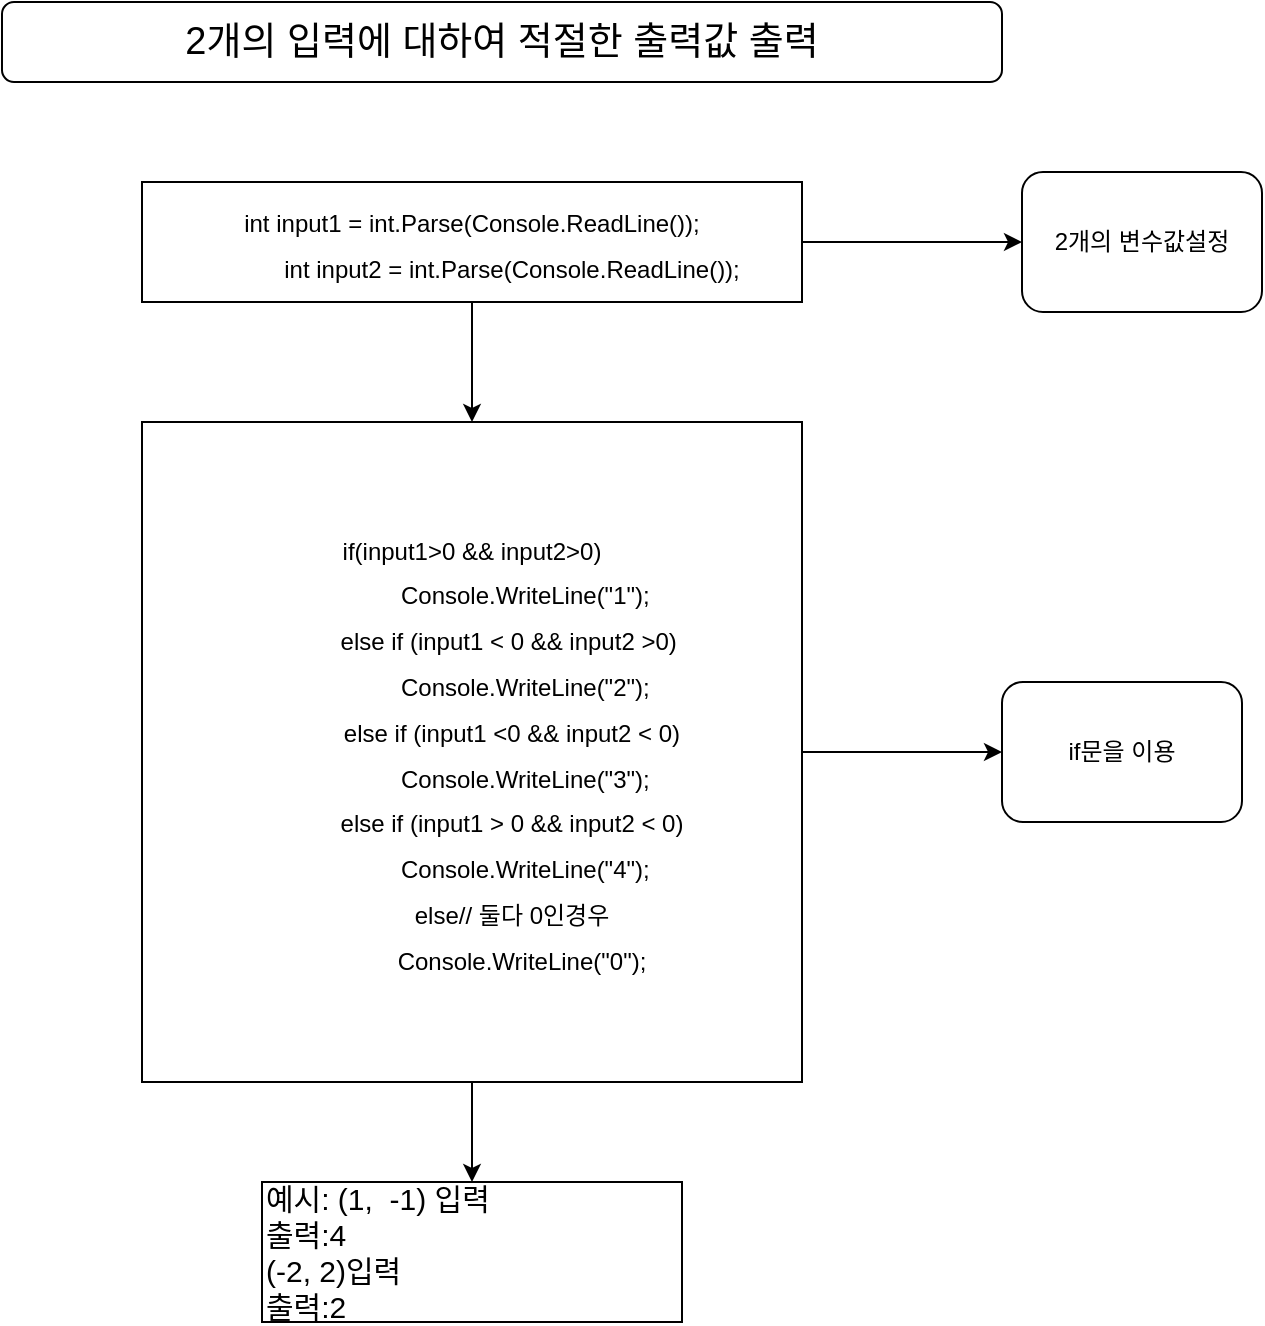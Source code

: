 <mxfile version="14.1.1" type="github">
  <diagram id="C5RBs43oDa-KdzZeNtuy" name="Page-1">
    <mxGraphModel dx="1422" dy="762" grid="1" gridSize="10" guides="1" tooltips="1" connect="1" arrows="1" fold="1" page="1" pageScale="1" pageWidth="827" pageHeight="1169" math="0" shadow="0">
      <root>
        <mxCell id="WIyWlLk6GJQsqaUBKTNV-0" />
        <mxCell id="WIyWlLk6GJQsqaUBKTNV-1" parent="WIyWlLk6GJQsqaUBKTNV-0" />
        <mxCell id="fLRvazmBh7Q4R_IIuRyw-0" value="2개의 입력에 대하여 적절한 출력값 출력" style="rounded=1;whiteSpace=wrap;html=1;fontSize=19;glass=0;strokeWidth=1;shadow=0;" vertex="1" parent="WIyWlLk6GJQsqaUBKTNV-1">
          <mxGeometry x="160" y="80" width="500" height="40" as="geometry" />
        </mxCell>
        <mxCell id="fLRvazmBh7Q4R_IIuRyw-8" style="edgeStyle=orthogonalEdgeStyle;rounded=0;orthogonalLoop=1;jettySize=auto;html=1;" edge="1" parent="WIyWlLk6GJQsqaUBKTNV-1" source="fLRvazmBh7Q4R_IIuRyw-1" target="fLRvazmBh7Q4R_IIuRyw-3">
          <mxGeometry relative="1" as="geometry" />
        </mxCell>
        <mxCell id="fLRvazmBh7Q4R_IIuRyw-9" style="edgeStyle=orthogonalEdgeStyle;rounded=0;orthogonalLoop=1;jettySize=auto;html=1;entryX=0;entryY=0.5;entryDx=0;entryDy=0;" edge="1" parent="WIyWlLk6GJQsqaUBKTNV-1" source="fLRvazmBh7Q4R_IIuRyw-1" target="fLRvazmBh7Q4R_IIuRyw-2">
          <mxGeometry relative="1" as="geometry" />
        </mxCell>
        <mxCell id="fLRvazmBh7Q4R_IIuRyw-1" value="&lt;span style=&quot;font-family: , &amp;#34;dotum&amp;#34; , &amp;#34;helvetica&amp;#34; , &amp;#34;apple sd gothic neo&amp;#34; , sans-serif ; font-size: 12px&quot;&gt;int input1 = int.Parse(Console.ReadLine());&lt;/span&gt;&lt;br style=&quot;font-family: , &amp;#34;dotum&amp;#34; , &amp;#34;helvetica&amp;#34; , &amp;#34;apple sd gothic neo&amp;#34; , sans-serif ; font-size: 12px&quot;&gt;&lt;span style=&quot;font-family: , &amp;#34;dotum&amp;#34; , &amp;#34;helvetica&amp;#34; , &amp;#34;apple sd gothic neo&amp;#34; , sans-serif ; font-size: 12px&quot;&gt;&amp;nbsp;&amp;nbsp;&amp;nbsp;&amp;nbsp;&amp;nbsp;&amp;nbsp;&amp;nbsp;&amp;nbsp;&amp;nbsp;&amp;nbsp;&amp;nbsp; int input2 = int.Parse(Console.ReadLine());&lt;/span&gt;" style="rounded=0;whiteSpace=wrap;html=1;fontSize=19;" vertex="1" parent="WIyWlLk6GJQsqaUBKTNV-1">
          <mxGeometry x="230" y="170" width="330" height="60" as="geometry" />
        </mxCell>
        <mxCell id="fLRvazmBh7Q4R_IIuRyw-2" value="2개의 변수값설정" style="rounded=1;whiteSpace=wrap;html=1;fontSize=12;glass=0;strokeWidth=1;shadow=0;" vertex="1" parent="WIyWlLk6GJQsqaUBKTNV-1">
          <mxGeometry x="670" y="165" width="120" height="70" as="geometry" />
        </mxCell>
        <mxCell id="fLRvazmBh7Q4R_IIuRyw-10" style="edgeStyle=orthogonalEdgeStyle;rounded=0;orthogonalLoop=1;jettySize=auto;html=1;entryX=0;entryY=0.5;entryDx=0;entryDy=0;" edge="1" parent="WIyWlLk6GJQsqaUBKTNV-1" source="fLRvazmBh7Q4R_IIuRyw-3" target="fLRvazmBh7Q4R_IIuRyw-4">
          <mxGeometry relative="1" as="geometry" />
        </mxCell>
        <mxCell id="fLRvazmBh7Q4R_IIuRyw-11" style="edgeStyle=orthogonalEdgeStyle;rounded=0;orthogonalLoop=1;jettySize=auto;html=1;" edge="1" parent="WIyWlLk6GJQsqaUBKTNV-1" source="fLRvazmBh7Q4R_IIuRyw-3" target="fLRvazmBh7Q4R_IIuRyw-5">
          <mxGeometry relative="1" as="geometry" />
        </mxCell>
        <mxCell id="fLRvazmBh7Q4R_IIuRyw-3" value="&lt;span style=&quot;font-family: , &amp;#34;dotum&amp;#34; , &amp;#34;helvetica&amp;#34; , &amp;#34;apple sd gothic neo&amp;#34; , sans-serif ; font-size: 12px&quot;&gt;if(input1&amp;gt;0 &amp;amp;&amp;amp; input2&amp;gt;0)&lt;/span&gt;&lt;br style=&quot;font-family: , &amp;#34;dotum&amp;#34; , &amp;#34;helvetica&amp;#34; , &amp;#34;apple sd gothic neo&amp;#34; , sans-serif ; font-size: 12px&quot;&gt;&lt;span style=&quot;font-family: , &amp;#34;dotum&amp;#34; , &amp;#34;helvetica&amp;#34; , &amp;#34;apple sd gothic neo&amp;#34; , sans-serif ; font-size: 12px&quot;&gt;&amp;nbsp;&amp;nbsp;&amp;nbsp;&amp;nbsp;&amp;nbsp;&amp;nbsp;&amp;nbsp;&amp;nbsp;&amp;nbsp;&amp;nbsp;&amp;nbsp;&amp;nbsp;&amp;nbsp;&amp;nbsp;&amp;nbsp; Console.WriteLine(&quot;1&quot;);&lt;/span&gt;&lt;br style=&quot;font-family: , &amp;#34;dotum&amp;#34; , &amp;#34;helvetica&amp;#34; , &amp;#34;apple sd gothic neo&amp;#34; , sans-serif ; font-size: 12px&quot;&gt;&lt;span style=&quot;font-family: , &amp;#34;dotum&amp;#34; , &amp;#34;helvetica&amp;#34; , &amp;#34;apple sd gothic neo&amp;#34; , sans-serif ; font-size: 12px&quot;&gt;&amp;nbsp;&amp;nbsp;&amp;nbsp;&amp;nbsp;&amp;nbsp;&amp;nbsp;&amp;nbsp;&amp;nbsp;&amp;nbsp;&amp;nbsp; else if (input1 &amp;lt; 0 &amp;amp;&amp;amp; input2 &amp;gt;0)&lt;/span&gt;&lt;br style=&quot;font-family: , &amp;#34;dotum&amp;#34; , &amp;#34;helvetica&amp;#34; , &amp;#34;apple sd gothic neo&amp;#34; , sans-serif ; font-size: 12px&quot;&gt;&lt;span style=&quot;font-family: , &amp;#34;dotum&amp;#34; , &amp;#34;helvetica&amp;#34; , &amp;#34;apple sd gothic neo&amp;#34; , sans-serif ; font-size: 12px&quot;&gt;&amp;nbsp;&amp;nbsp;&amp;nbsp;&amp;nbsp;&amp;nbsp;&amp;nbsp;&amp;nbsp;&amp;nbsp;&amp;nbsp;&amp;nbsp;&amp;nbsp;&amp;nbsp;&amp;nbsp;&amp;nbsp;&amp;nbsp; Console.WriteLine(&quot;2&quot;);&lt;/span&gt;&lt;br style=&quot;font-family: , &amp;#34;dotum&amp;#34; , &amp;#34;helvetica&amp;#34; , &amp;#34;apple sd gothic neo&amp;#34; , sans-serif ; font-size: 12px&quot;&gt;&lt;span style=&quot;font-family: , &amp;#34;dotum&amp;#34; , &amp;#34;helvetica&amp;#34; , &amp;#34;apple sd gothic neo&amp;#34; , sans-serif ; font-size: 12px&quot;&gt;&amp;nbsp;&amp;nbsp;&amp;nbsp;&amp;nbsp;&amp;nbsp;&amp;nbsp;&amp;nbsp;&amp;nbsp;&amp;nbsp;&amp;nbsp;&amp;nbsp; else if (input1 &amp;lt;0 &amp;amp;&amp;amp; input2 &amp;lt; 0)&lt;/span&gt;&lt;br style=&quot;font-family: , &amp;#34;dotum&amp;#34; , &amp;#34;helvetica&amp;#34; , &amp;#34;apple sd gothic neo&amp;#34; , sans-serif ; font-size: 12px&quot;&gt;&lt;span style=&quot;font-family: , &amp;#34;dotum&amp;#34; , &amp;#34;helvetica&amp;#34; , &amp;#34;apple sd gothic neo&amp;#34; , sans-serif ; font-size: 12px&quot;&gt;&amp;nbsp;&amp;nbsp;&amp;nbsp;&amp;nbsp;&amp;nbsp;&amp;nbsp;&amp;nbsp;&amp;nbsp;&amp;nbsp;&amp;nbsp;&amp;nbsp;&amp;nbsp;&amp;nbsp;&amp;nbsp;&amp;nbsp; Console.WriteLine(&quot;3&quot;);&lt;/span&gt;&lt;br style=&quot;font-family: , &amp;#34;dotum&amp;#34; , &amp;#34;helvetica&amp;#34; , &amp;#34;apple sd gothic neo&amp;#34; , sans-serif ; font-size: 12px&quot;&gt;&lt;span style=&quot;font-family: , &amp;#34;dotum&amp;#34; , &amp;#34;helvetica&amp;#34; , &amp;#34;apple sd gothic neo&amp;#34; , sans-serif ; font-size: 12px&quot;&gt;&amp;nbsp;&amp;nbsp;&amp;nbsp;&amp;nbsp;&amp;nbsp;&amp;nbsp;&amp;nbsp;&amp;nbsp;&amp;nbsp;&amp;nbsp;&amp;nbsp; else if (input1 &amp;gt; 0 &amp;amp;&amp;amp; input2 &amp;lt; 0)&lt;/span&gt;&lt;br style=&quot;font-family: , &amp;#34;dotum&amp;#34; , &amp;#34;helvetica&amp;#34; , &amp;#34;apple sd gothic neo&amp;#34; , sans-serif ; font-size: 12px&quot;&gt;&lt;span style=&quot;font-family: , &amp;#34;dotum&amp;#34; , &amp;#34;helvetica&amp;#34; , &amp;#34;apple sd gothic neo&amp;#34; , sans-serif ; font-size: 12px&quot;&gt;&amp;nbsp;&amp;nbsp;&amp;nbsp;&amp;nbsp;&amp;nbsp;&amp;nbsp;&amp;nbsp;&amp;nbsp;&amp;nbsp;&amp;nbsp;&amp;nbsp;&amp;nbsp;&amp;nbsp;&amp;nbsp;&amp;nbsp; Console.WriteLine(&quot;4&quot;);&lt;/span&gt;&lt;br style=&quot;font-family: , &amp;#34;dotum&amp;#34; , &amp;#34;helvetica&amp;#34; , &amp;#34;apple sd gothic neo&amp;#34; , sans-serif ; font-size: 12px&quot;&gt;&lt;span style=&quot;font-family: , &amp;#34;dotum&amp;#34; , &amp;#34;helvetica&amp;#34; , &amp;#34;apple sd gothic neo&amp;#34; , sans-serif ; font-size: 12px&quot;&gt;&amp;nbsp;&amp;nbsp;&amp;nbsp;&amp;nbsp;&amp;nbsp;&amp;nbsp;&amp;nbsp;&amp;nbsp;&amp;nbsp;&amp;nbsp;&amp;nbsp; else// 둘다 0인경우&lt;/span&gt;&lt;br style=&quot;font-family: , &amp;#34;dotum&amp;#34; , &amp;#34;helvetica&amp;#34; , &amp;#34;apple sd gothic neo&amp;#34; , sans-serif ; font-size: 12px&quot;&gt;&lt;span style=&quot;font-family: , &amp;#34;dotum&amp;#34; , &amp;#34;helvetica&amp;#34; , &amp;#34;apple sd gothic neo&amp;#34; , sans-serif ; font-size: 12px&quot;&gt;&amp;nbsp;&amp;nbsp;&amp;nbsp;&amp;nbsp;&amp;nbsp;&amp;nbsp;&amp;nbsp;&amp;nbsp;&amp;nbsp;&amp;nbsp;&amp;nbsp;&amp;nbsp;&amp;nbsp;&amp;nbsp;&amp;nbsp; Console.WriteLine(&quot;0&quot;);&amp;nbsp;&lt;/span&gt;" style="whiteSpace=wrap;html=1;aspect=fixed;fontSize=19;" vertex="1" parent="WIyWlLk6GJQsqaUBKTNV-1">
          <mxGeometry x="230" y="290" width="330" height="330" as="geometry" />
        </mxCell>
        <mxCell id="fLRvazmBh7Q4R_IIuRyw-4" value="if문을 이용&lt;br&gt;" style="rounded=1;whiteSpace=wrap;html=1;fontSize=12;glass=0;strokeWidth=1;shadow=0;" vertex="1" parent="WIyWlLk6GJQsqaUBKTNV-1">
          <mxGeometry x="660" y="420" width="120" height="70" as="geometry" />
        </mxCell>
        <mxCell id="fLRvazmBh7Q4R_IIuRyw-5" value="예시: (1,&amp;nbsp; -1) 입력&lt;br&gt;출력:4&lt;br&gt;(-2, 2)입력&lt;br&gt;출력:2" style="rounded=0;whiteSpace=wrap;html=1;fontSize=15;align=left;" vertex="1" parent="WIyWlLk6GJQsqaUBKTNV-1">
          <mxGeometry x="290" y="670" width="210" height="70" as="geometry" />
        </mxCell>
      </root>
    </mxGraphModel>
  </diagram>
</mxfile>
